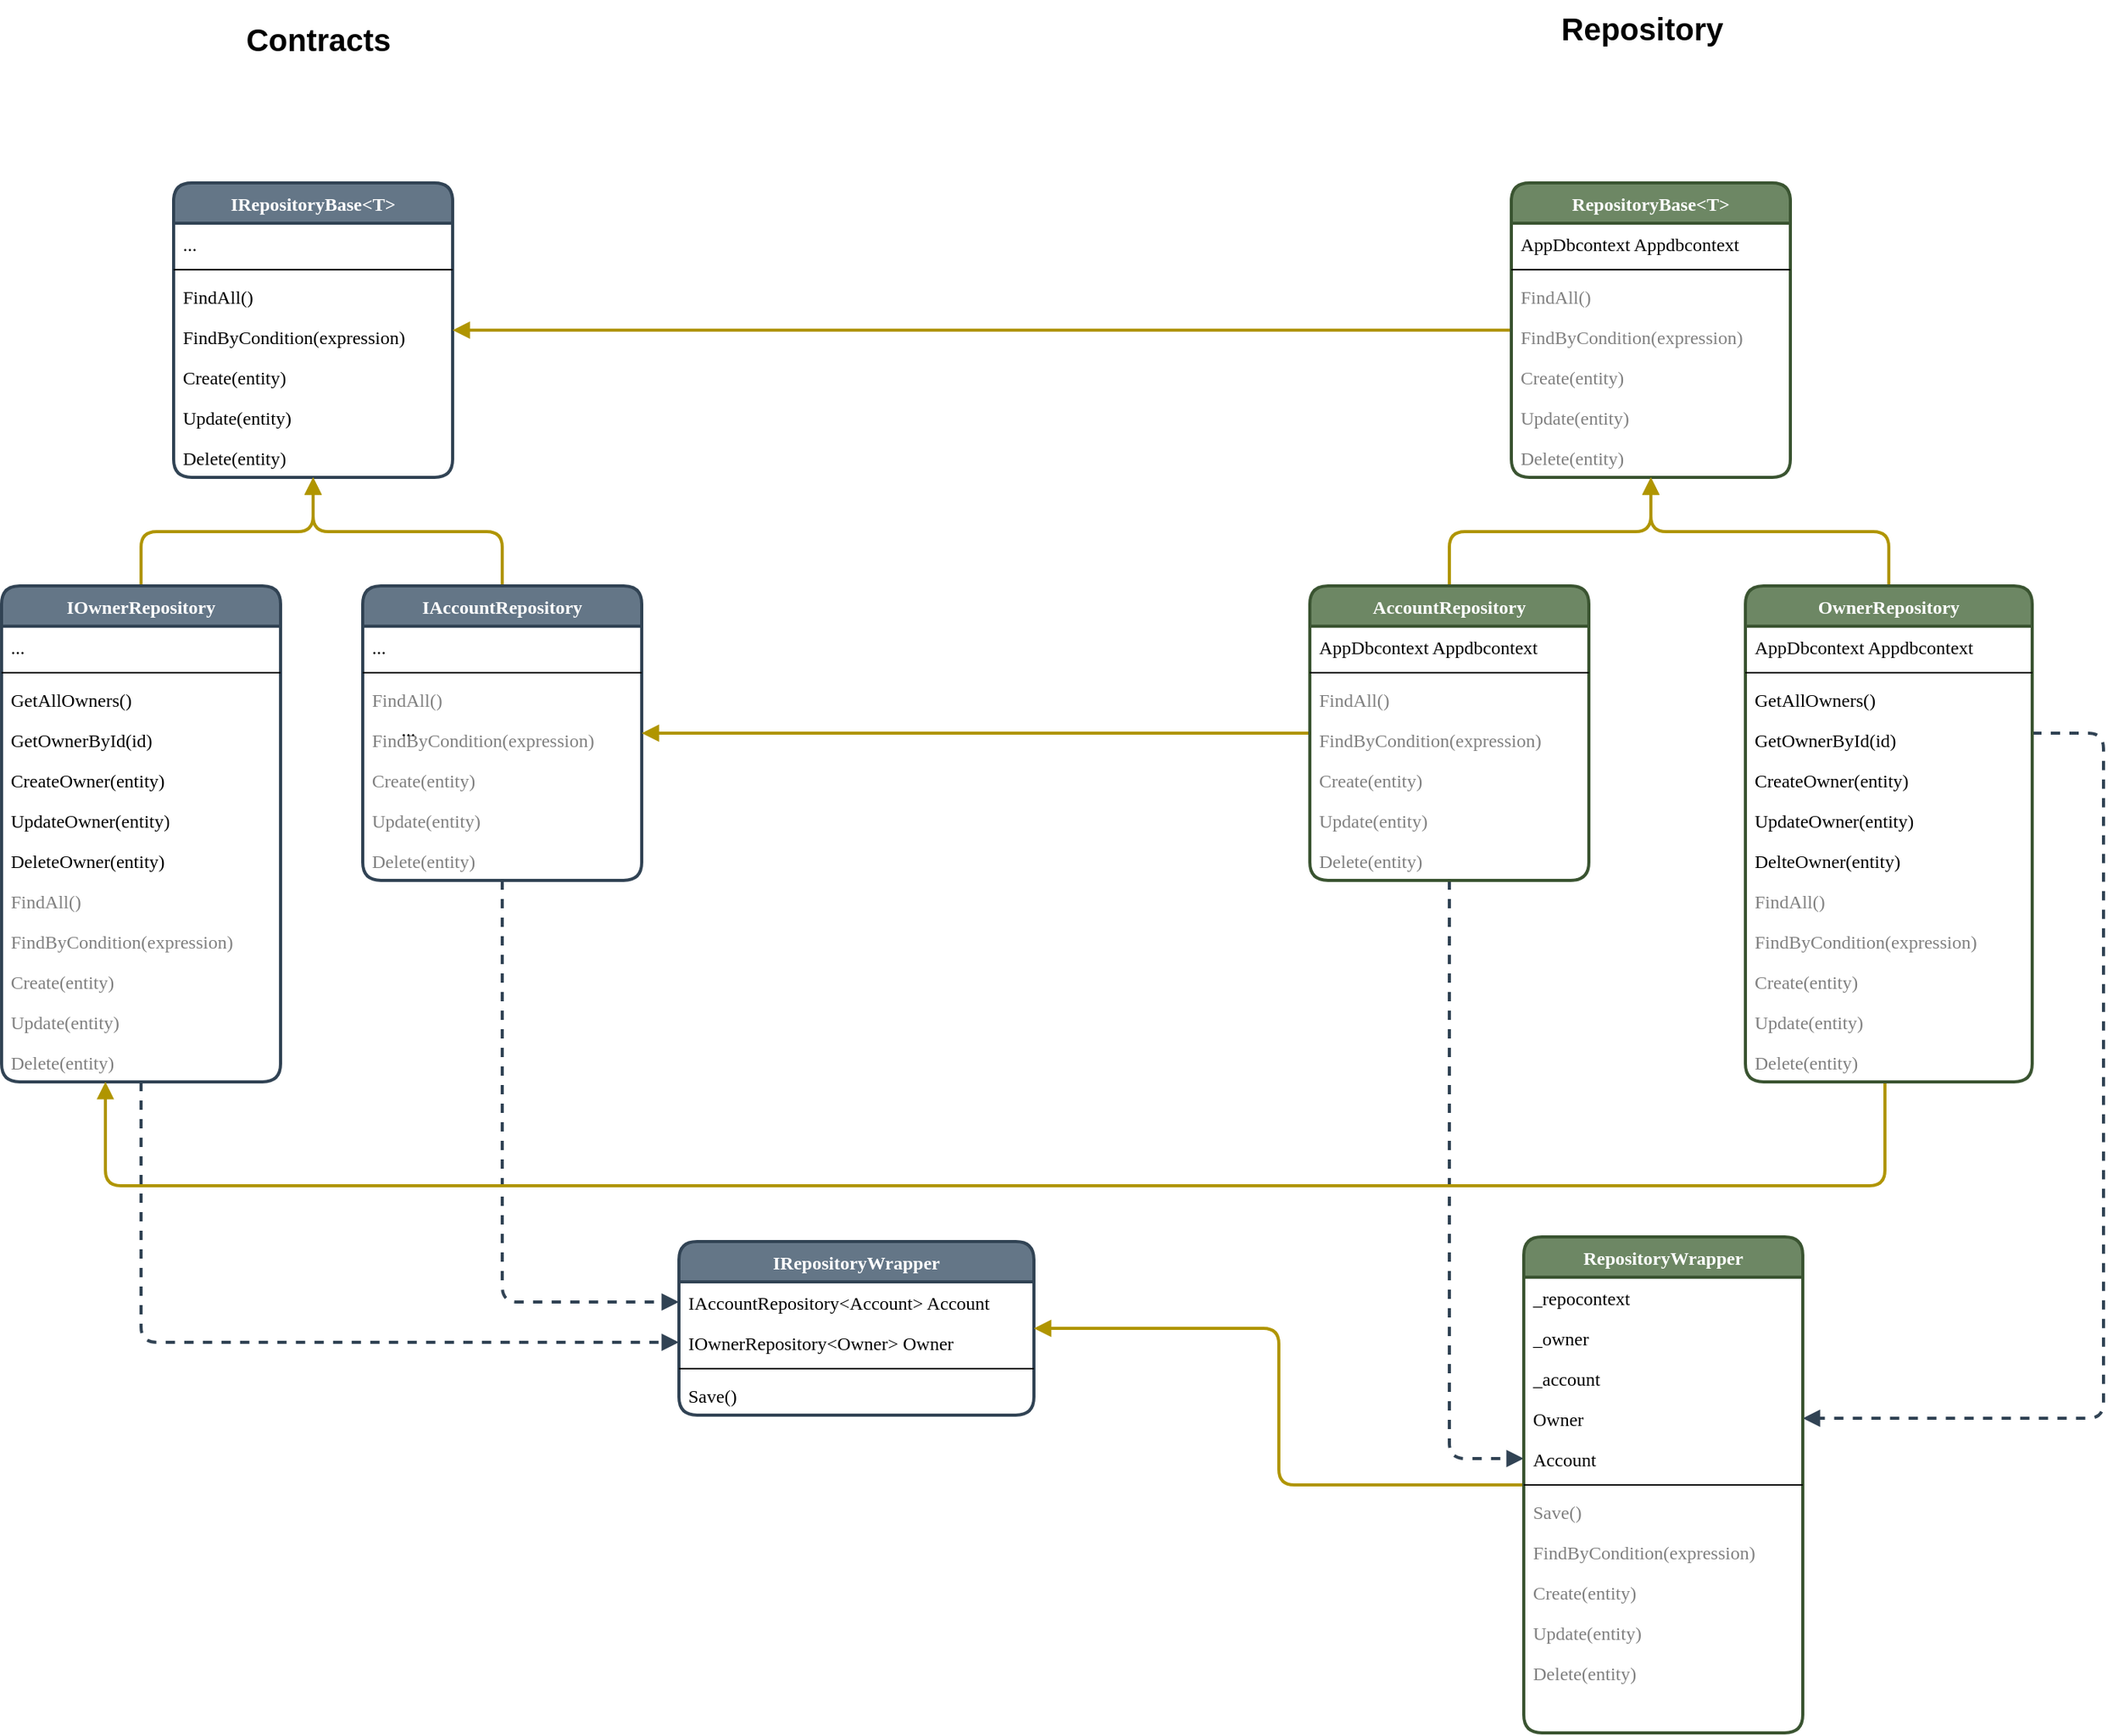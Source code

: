 <mxfile version="23.0.2" type="device">
  <diagram id="C5RBs43oDa-KdzZeNtuy" name="Page-1">
    <mxGraphModel dx="1668" dy="974" grid="0" gridSize="10" guides="1" tooltips="1" connect="1" arrows="1" fold="1" page="1" pageScale="1" pageWidth="827" pageHeight="1169" math="0" shadow="0">
      <root>
        <mxCell id="WIyWlLk6GJQsqaUBKTNV-0" />
        <mxCell id="WIyWlLk6GJQsqaUBKTNV-1" parent="WIyWlLk6GJQsqaUBKTNV-0" />
        <mxCell id="zkfFHV4jXpPFQw0GAbJ--0" value="IRepositoryBase&lt;T&gt;" style="swimlane;fontStyle=1;align=center;verticalAlign=middle;childLayout=stackLayout;horizontal=1;startSize=26;horizontalStack=0;resizeParent=1;resizeLast=0;collapsible=1;marginBottom=0;rounded=1;shadow=0;strokeWidth=2;fillColor=#647687;fontColor=#ffffff;strokeColor=#314354;labelBackgroundColor=none;fontFamily=Tahoma;" parent="WIyWlLk6GJQsqaUBKTNV-1" vertex="1">
          <mxGeometry x="145" y="196" width="180" height="190" as="geometry">
            <mxRectangle x="230" y="140" width="160" height="26" as="alternateBounds" />
          </mxGeometry>
        </mxCell>
        <mxCell id="zkfFHV4jXpPFQw0GAbJ--3" value="..." style="text;align=left;verticalAlign=top;spacingLeft=4;spacingRight=4;overflow=hidden;rotatable=0;points=[[0,0.5],[1,0.5]];portConstraint=eastwest;rounded=0;shadow=0;html=0;fontFamily=Tahoma;fontStyle=0;fontSize=12;" parent="zkfFHV4jXpPFQw0GAbJ--0" vertex="1">
          <mxGeometry y="26" width="180" height="26" as="geometry" />
        </mxCell>
        <mxCell id="zkfFHV4jXpPFQw0GAbJ--4" value="" style="line;html=1;strokeWidth=1;align=left;verticalAlign=middle;spacingTop=-1;spacingLeft=3;spacingRight=3;rotatable=0;labelPosition=right;points=[];portConstraint=eastwest;" parent="zkfFHV4jXpPFQw0GAbJ--0" vertex="1">
          <mxGeometry y="52" width="180" height="8" as="geometry" />
        </mxCell>
        <mxCell id="zkfFHV4jXpPFQw0GAbJ--5" value="FindAll()" style="text;align=left;verticalAlign=top;spacingLeft=4;spacingRight=4;overflow=hidden;rotatable=0;points=[[0,0.5],[1,0.5]];portConstraint=eastwest;fontFamily=Tahoma;fontStyle=0;fontSize=12;" parent="zkfFHV4jXpPFQw0GAbJ--0" vertex="1">
          <mxGeometry y="60" width="180" height="26" as="geometry" />
        </mxCell>
        <mxCell id="LFAoKAUHjmjUwDGcvP34-8" value="FindByCondition(expression)" style="text;align=left;verticalAlign=top;spacingLeft=4;spacingRight=4;overflow=hidden;rotatable=0;points=[[0,0.5],[1,0.5]];portConstraint=eastwest;fontFamily=Tahoma;fontStyle=0;fontSize=12;" parent="zkfFHV4jXpPFQw0GAbJ--0" vertex="1">
          <mxGeometry y="86" width="180" height="26" as="geometry" />
        </mxCell>
        <mxCell id="LFAoKAUHjmjUwDGcvP34-9" value="Create(entity)" style="text;align=left;verticalAlign=top;spacingLeft=4;spacingRight=4;overflow=hidden;rotatable=0;points=[[0,0.5],[1,0.5]];portConstraint=eastwest;fontFamily=Tahoma;fontStyle=0;fontSize=12;" parent="zkfFHV4jXpPFQw0GAbJ--0" vertex="1">
          <mxGeometry y="112" width="180" height="26" as="geometry" />
        </mxCell>
        <mxCell id="LFAoKAUHjmjUwDGcvP34-11" value="Update(entity)" style="text;align=left;verticalAlign=top;spacingLeft=4;spacingRight=4;overflow=hidden;rotatable=0;points=[[0,0.5],[1,0.5]];portConstraint=eastwest;fontFamily=Tahoma;fontStyle=0;fontSize=12;" parent="zkfFHV4jXpPFQw0GAbJ--0" vertex="1">
          <mxGeometry y="138" width="180" height="26" as="geometry" />
        </mxCell>
        <mxCell id="LFAoKAUHjmjUwDGcvP34-10" value="Delete(entity)" style="text;align=left;verticalAlign=top;spacingLeft=4;spacingRight=4;overflow=hidden;rotatable=0;points=[[0,0.5],[1,0.5]];portConstraint=eastwest;fontFamily=Tahoma;fontStyle=0;fontSize=12;" parent="zkfFHV4jXpPFQw0GAbJ--0" vertex="1">
          <mxGeometry y="164" width="180" height="26" as="geometry" />
        </mxCell>
        <mxCell id="LFAoKAUHjmjUwDGcvP34-7" value="Contracts" style="text;html=1;align=center;verticalAlign=middle;resizable=0;points=[];autosize=1;strokeColor=none;fillColor=none;fontSize=20;fontStyle=1" parent="WIyWlLk6GJQsqaUBKTNV-1" vertex="1">
          <mxGeometry x="182" y="85" width="111" height="36" as="geometry" />
        </mxCell>
        <mxCell id="LFAoKAUHjmjUwDGcvP34-30" style="edgeStyle=orthogonalEdgeStyle;shape=connector;curved=0;rounded=1;orthogonalLoop=1;jettySize=auto;html=1;labelBackgroundColor=default;strokeColor=#B09500;strokeWidth=2;align=center;verticalAlign=middle;fontFamily=Helvetica;fontSize=11;fontColor=default;endArrow=block;endFill=1;fillColor=#e3c800;" parent="WIyWlLk6GJQsqaUBKTNV-1" source="LFAoKAUHjmjUwDGcvP34-12" target="zkfFHV4jXpPFQw0GAbJ--0" edge="1">
          <mxGeometry relative="1" as="geometry" />
        </mxCell>
        <mxCell id="LFAoKAUHjmjUwDGcvP34-49" style="edgeStyle=orthogonalEdgeStyle;shape=connector;curved=0;rounded=1;orthogonalLoop=1;jettySize=auto;html=1;labelBackgroundColor=default;strokeColor=#314354;strokeWidth=2;align=center;verticalAlign=middle;fontFamily=Helvetica;fontSize=11;fontColor=default;endArrow=block;endFill=1;fillColor=#647687;dashed=1;" parent="WIyWlLk6GJQsqaUBKTNV-1" source="LFAoKAUHjmjUwDGcvP34-12" target="LFAoKAUHjmjUwDGcvP34-40" edge="1">
          <mxGeometry relative="1" as="geometry" />
        </mxCell>
        <mxCell id="LFAoKAUHjmjUwDGcvP34-12" value="IOwnerRepository" style="swimlane;fontStyle=1;align=center;verticalAlign=middle;childLayout=stackLayout;horizontal=1;startSize=26;horizontalStack=0;resizeParent=1;resizeLast=0;collapsible=1;marginBottom=0;rounded=1;shadow=0;strokeWidth=2;fillColor=#647687;fontColor=#ffffff;strokeColor=#314354;labelBackgroundColor=none;fontFamily=Tahoma;" parent="WIyWlLk6GJQsqaUBKTNV-1" vertex="1">
          <mxGeometry x="34" y="456" width="180" height="320" as="geometry">
            <mxRectangle x="230" y="140" width="160" height="26" as="alternateBounds" />
          </mxGeometry>
        </mxCell>
        <mxCell id="RQTG1CYSw9vzoIaFKCzb-1" value="..." style="text;align=left;verticalAlign=top;spacingLeft=4;spacingRight=4;overflow=hidden;rotatable=0;points=[[0,0.5],[1,0.5]];portConstraint=eastwest;rounded=0;shadow=0;html=0;fontFamily=Tahoma;fontStyle=0;fontSize=12;" vertex="1" parent="LFAoKAUHjmjUwDGcvP34-12">
          <mxGeometry y="26" width="180" height="26" as="geometry" />
        </mxCell>
        <mxCell id="LFAoKAUHjmjUwDGcvP34-14" value="" style="line;html=1;strokeWidth=1;align=left;verticalAlign=middle;spacingTop=-1;spacingLeft=3;spacingRight=3;rotatable=0;labelPosition=right;points=[];portConstraint=eastwest;" parent="LFAoKAUHjmjUwDGcvP34-12" vertex="1">
          <mxGeometry y="52" width="180" height="8" as="geometry" />
        </mxCell>
        <mxCell id="LFAoKAUHjmjUwDGcvP34-13" value="GetAllOwners()" style="text;align=left;verticalAlign=top;spacingLeft=4;spacingRight=4;overflow=hidden;rotatable=0;points=[[0,0.5],[1,0.5]];portConstraint=eastwest;rounded=0;shadow=0;html=0;fontFamily=Tahoma;fontStyle=0;fontSize=12;" parent="LFAoKAUHjmjUwDGcvP34-12" vertex="1">
          <mxGeometry y="60" width="180" height="26" as="geometry" />
        </mxCell>
        <mxCell id="RQTG1CYSw9vzoIaFKCzb-3" value="GetOwnerById(id)" style="text;align=left;verticalAlign=top;spacingLeft=4;spacingRight=4;overflow=hidden;rotatable=0;points=[[0,0.5],[1,0.5]];portConstraint=eastwest;rounded=0;shadow=0;html=0;fontFamily=Tahoma;fontStyle=0;fontSize=12;" vertex="1" parent="LFAoKAUHjmjUwDGcvP34-12">
          <mxGeometry y="86" width="180" height="26" as="geometry" />
        </mxCell>
        <mxCell id="RQTG1CYSw9vzoIaFKCzb-4" value="CreateOwner(entity)" style="text;align=left;verticalAlign=top;spacingLeft=4;spacingRight=4;overflow=hidden;rotatable=0;points=[[0,0.5],[1,0.5]];portConstraint=eastwest;rounded=0;shadow=0;html=0;fontFamily=Tahoma;fontStyle=0;fontSize=12;" vertex="1" parent="LFAoKAUHjmjUwDGcvP34-12">
          <mxGeometry y="112" width="180" height="26" as="geometry" />
        </mxCell>
        <mxCell id="RQTG1CYSw9vzoIaFKCzb-5" value="UpdateOwner(entity)" style="text;align=left;verticalAlign=top;spacingLeft=4;spacingRight=4;overflow=hidden;rotatable=0;points=[[0,0.5],[1,0.5]];portConstraint=eastwest;rounded=0;shadow=0;html=0;fontFamily=Tahoma;fontStyle=0;fontSize=12;" vertex="1" parent="LFAoKAUHjmjUwDGcvP34-12">
          <mxGeometry y="138" width="180" height="26" as="geometry" />
        </mxCell>
        <mxCell id="RQTG1CYSw9vzoIaFKCzb-6" value="DeleteOwner(entity)" style="text;align=left;verticalAlign=top;spacingLeft=4;spacingRight=4;overflow=hidden;rotatable=0;points=[[0,0.5],[1,0.5]];portConstraint=eastwest;rounded=0;shadow=0;html=0;fontFamily=Tahoma;fontStyle=0;fontSize=12;" vertex="1" parent="LFAoKAUHjmjUwDGcvP34-12">
          <mxGeometry y="164" width="180" height="26" as="geometry" />
        </mxCell>
        <mxCell id="LFAoKAUHjmjUwDGcvP34-15" value="FindAll()" style="text;align=left;verticalAlign=top;spacingLeft=4;spacingRight=4;overflow=hidden;rotatable=0;points=[[0,0.5],[1,0.5]];portConstraint=eastwest;fontFamily=Tahoma;fontStyle=0;fontSize=12;fontColor=#808080;" parent="LFAoKAUHjmjUwDGcvP34-12" vertex="1">
          <mxGeometry y="190" width="180" height="26" as="geometry" />
        </mxCell>
        <mxCell id="LFAoKAUHjmjUwDGcvP34-16" value="FindByCondition(expression)" style="text;align=left;verticalAlign=top;spacingLeft=4;spacingRight=4;overflow=hidden;rotatable=0;points=[[0,0.5],[1,0.5]];portConstraint=eastwest;fontFamily=Tahoma;fontStyle=0;fontSize=12;fontColor=#808080;" parent="LFAoKAUHjmjUwDGcvP34-12" vertex="1">
          <mxGeometry y="216" width="180" height="26" as="geometry" />
        </mxCell>
        <mxCell id="LFAoKAUHjmjUwDGcvP34-17" value="Create(entity)" style="text;align=left;verticalAlign=top;spacingLeft=4;spacingRight=4;overflow=hidden;rotatable=0;points=[[0,0.5],[1,0.5]];portConstraint=eastwest;fontFamily=Tahoma;fontStyle=0;fontSize=12;fontColor=#808080;" parent="LFAoKAUHjmjUwDGcvP34-12" vertex="1">
          <mxGeometry y="242" width="180" height="26" as="geometry" />
        </mxCell>
        <mxCell id="LFAoKAUHjmjUwDGcvP34-18" value="Update(entity)" style="text;align=left;verticalAlign=top;spacingLeft=4;spacingRight=4;overflow=hidden;rotatable=0;points=[[0,0.5],[1,0.5]];portConstraint=eastwest;fontFamily=Tahoma;fontStyle=0;fontSize=12;fontColor=#808080;" parent="LFAoKAUHjmjUwDGcvP34-12" vertex="1">
          <mxGeometry y="268" width="180" height="26" as="geometry" />
        </mxCell>
        <mxCell id="LFAoKAUHjmjUwDGcvP34-19" value="Delete(entity)" style="text;align=left;verticalAlign=top;spacingLeft=4;spacingRight=4;overflow=hidden;rotatable=0;points=[[0,0.5],[1,0.5]];portConstraint=eastwest;fontFamily=Tahoma;fontStyle=0;fontSize=12;fontColor=#808080;" parent="LFAoKAUHjmjUwDGcvP34-12" vertex="1">
          <mxGeometry y="294" width="180" height="26" as="geometry" />
        </mxCell>
        <mxCell id="LFAoKAUHjmjUwDGcvP34-29" style="edgeStyle=orthogonalEdgeStyle;rounded=1;orthogonalLoop=1;jettySize=auto;html=1;entryX=0.5;entryY=1;entryDx=0;entryDy=0;fillColor=#e3c800;strokeColor=#B09500;curved=0;strokeWidth=2;endArrow=block;endFill=1;" parent="WIyWlLk6GJQsqaUBKTNV-1" source="LFAoKAUHjmjUwDGcvP34-20" target="zkfFHV4jXpPFQw0GAbJ--0" edge="1">
          <mxGeometry relative="1" as="geometry" />
        </mxCell>
        <mxCell id="LFAoKAUHjmjUwDGcvP34-48" style="edgeStyle=orthogonalEdgeStyle;shape=connector;curved=0;rounded=1;orthogonalLoop=1;jettySize=auto;html=1;labelBackgroundColor=default;strokeColor=#314354;strokeWidth=2;align=center;verticalAlign=middle;fontFamily=Helvetica;fontSize=11;fontColor=default;endArrow=block;endFill=1;fillColor=#647687;dashed=1;" parent="WIyWlLk6GJQsqaUBKTNV-1" source="LFAoKAUHjmjUwDGcvP34-20" target="LFAoKAUHjmjUwDGcvP34-47" edge="1">
          <mxGeometry relative="1" as="geometry" />
        </mxCell>
        <mxCell id="LFAoKAUHjmjUwDGcvP34-20" value="IAccountRepository" style="swimlane;fontStyle=1;align=center;verticalAlign=middle;childLayout=stackLayout;horizontal=1;startSize=26;horizontalStack=0;resizeParent=1;resizeLast=0;collapsible=1;marginBottom=0;rounded=1;shadow=0;strokeWidth=2;fillColor=#647687;fontColor=#ffffff;strokeColor=#314354;labelBackgroundColor=none;fontFamily=Tahoma;" parent="WIyWlLk6GJQsqaUBKTNV-1" vertex="1">
          <mxGeometry x="267" y="456" width="180" height="190" as="geometry">
            <mxRectangle x="230" y="140" width="160" height="26" as="alternateBounds" />
          </mxGeometry>
        </mxCell>
        <mxCell id="LFAoKAUHjmjUwDGcvP34-21" value="..." style="text;align=left;verticalAlign=top;spacingLeft=4;spacingRight=4;overflow=hidden;rotatable=0;points=[[0,0.5],[1,0.5]];portConstraint=eastwest;rounded=0;shadow=0;html=0;fontFamily=Tahoma;fontStyle=0;fontSize=12;" parent="LFAoKAUHjmjUwDGcvP34-20" vertex="1">
          <mxGeometry y="26" width="180" height="26" as="geometry" />
        </mxCell>
        <mxCell id="LFAoKAUHjmjUwDGcvP34-22" value="" style="line;html=1;strokeWidth=1;align=left;verticalAlign=middle;spacingTop=-1;spacingLeft=3;spacingRight=3;rotatable=0;labelPosition=right;points=[];portConstraint=eastwest;" parent="LFAoKAUHjmjUwDGcvP34-20" vertex="1">
          <mxGeometry y="52" width="180" height="8" as="geometry" />
        </mxCell>
        <mxCell id="LFAoKAUHjmjUwDGcvP34-23" value="FindAll()" style="text;align=left;verticalAlign=top;spacingLeft=4;spacingRight=4;overflow=hidden;rotatable=0;points=[[0,0.5],[1,0.5]];portConstraint=eastwest;fontFamily=Tahoma;fontStyle=0;fontSize=12;fontColor=#808080;" parent="LFAoKAUHjmjUwDGcvP34-20" vertex="1">
          <mxGeometry y="60" width="180" height="26" as="geometry" />
        </mxCell>
        <mxCell id="LFAoKAUHjmjUwDGcvP34-24" value="FindByCondition(expression)" style="text;align=left;verticalAlign=top;spacingLeft=4;spacingRight=4;overflow=hidden;rotatable=0;points=[[0,0.5],[1,0.5]];portConstraint=eastwest;fontFamily=Tahoma;fontStyle=0;fontSize=12;fontColor=#808080;" parent="LFAoKAUHjmjUwDGcvP34-20" vertex="1">
          <mxGeometry y="86" width="180" height="26" as="geometry" />
        </mxCell>
        <mxCell id="LFAoKAUHjmjUwDGcvP34-25" value="Create(entity)" style="text;align=left;verticalAlign=top;spacingLeft=4;spacingRight=4;overflow=hidden;rotatable=0;points=[[0,0.5],[1,0.5]];portConstraint=eastwest;fontFamily=Tahoma;fontStyle=0;fontSize=12;fontColor=#808080;" parent="LFAoKAUHjmjUwDGcvP34-20" vertex="1">
          <mxGeometry y="112" width="180" height="26" as="geometry" />
        </mxCell>
        <mxCell id="LFAoKAUHjmjUwDGcvP34-26" value="Update(entity)" style="text;align=left;verticalAlign=top;spacingLeft=4;spacingRight=4;overflow=hidden;rotatable=0;points=[[0,0.5],[1,0.5]];portConstraint=eastwest;fontFamily=Tahoma;fontStyle=0;fontSize=12;fontColor=#808080;" parent="LFAoKAUHjmjUwDGcvP34-20" vertex="1">
          <mxGeometry y="138" width="180" height="26" as="geometry" />
        </mxCell>
        <mxCell id="LFAoKAUHjmjUwDGcvP34-27" value="Delete(entity)" style="text;align=left;verticalAlign=top;spacingLeft=4;spacingRight=4;overflow=hidden;rotatable=0;points=[[0,0.5],[1,0.5]];portConstraint=eastwest;fontFamily=Tahoma;fontStyle=0;fontSize=12;fontColor=#808080;" parent="LFAoKAUHjmjUwDGcvP34-20" vertex="1">
          <mxGeometry y="164" width="180" height="26" as="geometry" />
        </mxCell>
        <mxCell id="LFAoKAUHjmjUwDGcvP34-39" value="IRepositoryWrapper" style="swimlane;fontStyle=1;align=center;verticalAlign=middle;childLayout=stackLayout;horizontal=1;startSize=26;horizontalStack=0;resizeParent=1;resizeLast=0;collapsible=1;marginBottom=0;rounded=1;shadow=0;strokeWidth=2;fillColor=#647687;fontColor=#ffffff;strokeColor=#314354;labelBackgroundColor=none;fontFamily=Tahoma;" parent="WIyWlLk6GJQsqaUBKTNV-1" vertex="1">
          <mxGeometry x="471" y="879" width="229" height="112" as="geometry">
            <mxRectangle x="230" y="140" width="160" height="26" as="alternateBounds" />
          </mxGeometry>
        </mxCell>
        <mxCell id="LFAoKAUHjmjUwDGcvP34-47" value="IAccountRepository&lt;Account&gt; Account" style="text;align=left;verticalAlign=top;spacingLeft=4;spacingRight=4;overflow=hidden;rotatable=0;points=[[0,0.5],[1,0.5]];portConstraint=eastwest;rounded=0;shadow=0;html=0;fontFamily=Tahoma;fontStyle=0;fontSize=12;" parent="LFAoKAUHjmjUwDGcvP34-39" vertex="1">
          <mxGeometry y="26" width="229" height="26" as="geometry" />
        </mxCell>
        <mxCell id="LFAoKAUHjmjUwDGcvP34-40" value="IOwnerRepository&lt;Owner&gt; Owner" style="text;align=left;verticalAlign=top;spacingLeft=4;spacingRight=4;overflow=hidden;rotatable=0;points=[[0,0.5],[1,0.5]];portConstraint=eastwest;rounded=0;shadow=0;html=0;fontFamily=Tahoma;fontStyle=0;fontSize=12;" parent="LFAoKAUHjmjUwDGcvP34-39" vertex="1">
          <mxGeometry y="52" width="229" height="26" as="geometry" />
        </mxCell>
        <mxCell id="LFAoKAUHjmjUwDGcvP34-41" value="" style="line;html=1;strokeWidth=1;align=left;verticalAlign=middle;spacingTop=-1;spacingLeft=3;spacingRight=3;rotatable=0;labelPosition=right;points=[];portConstraint=eastwest;" parent="LFAoKAUHjmjUwDGcvP34-39" vertex="1">
          <mxGeometry y="78" width="229" height="8" as="geometry" />
        </mxCell>
        <mxCell id="LFAoKAUHjmjUwDGcvP34-43" value="Save()" style="text;align=left;verticalAlign=top;spacingLeft=4;spacingRight=4;overflow=hidden;rotatable=0;points=[[0,0.5],[1,0.5]];portConstraint=eastwest;fontFamily=Tahoma;fontStyle=0;fontSize=12;" parent="LFAoKAUHjmjUwDGcvP34-39" vertex="1">
          <mxGeometry y="86" width="229" height="26" as="geometry" />
        </mxCell>
        <mxCell id="LFAoKAUHjmjUwDGcvP34-50" value="Repository" style="text;html=1;align=center;verticalAlign=middle;resizable=0;points=[];autosize=1;strokeColor=none;fillColor=none;fontSize=20;fontStyle=1" parent="WIyWlLk6GJQsqaUBKTNV-1" vertex="1">
          <mxGeometry x="1031" y="78" width="122" height="36" as="geometry" />
        </mxCell>
        <mxCell id="LFAoKAUHjmjUwDGcvP34-59" style="edgeStyle=orthogonalEdgeStyle;shape=connector;curved=0;rounded=1;orthogonalLoop=1;jettySize=auto;html=1;labelBackgroundColor=default;strokeColor=#B09500;strokeWidth=2;align=center;verticalAlign=middle;fontFamily=Helvetica;fontSize=11;fontColor=default;endArrow=block;endFill=1;fillColor=#e3c800;" parent="WIyWlLk6GJQsqaUBKTNV-1" source="LFAoKAUHjmjUwDGcvP34-51" target="zkfFHV4jXpPFQw0GAbJ--0" edge="1">
          <mxGeometry relative="1" as="geometry" />
        </mxCell>
        <mxCell id="LFAoKAUHjmjUwDGcvP34-51" value="RepositoryBase&lt;T&gt;" style="swimlane;fontStyle=1;align=center;verticalAlign=middle;childLayout=stackLayout;horizontal=1;startSize=26;horizontalStack=0;resizeParent=1;resizeLast=0;collapsible=1;marginBottom=0;rounded=1;shadow=0;strokeWidth=2;fillColor=#6d8764;fontColor=#ffffff;strokeColor=#3A5431;labelBackgroundColor=none;fontFamily=Tahoma;" parent="WIyWlLk6GJQsqaUBKTNV-1" vertex="1">
          <mxGeometry x="1008" y="196" width="180" height="190" as="geometry">
            <mxRectangle x="230" y="140" width="160" height="26" as="alternateBounds" />
          </mxGeometry>
        </mxCell>
        <mxCell id="LFAoKAUHjmjUwDGcvP34-52" value="AppDbcontext Appdbcontext" style="text;align=left;verticalAlign=top;spacingLeft=4;spacingRight=4;overflow=hidden;rotatable=0;points=[[0,0.5],[1,0.5]];portConstraint=eastwest;rounded=0;shadow=0;html=0;fontFamily=Tahoma;fontStyle=0;fontSize=12;" parent="LFAoKAUHjmjUwDGcvP34-51" vertex="1">
          <mxGeometry y="26" width="180" height="26" as="geometry" />
        </mxCell>
        <mxCell id="LFAoKAUHjmjUwDGcvP34-53" value="" style="line;html=1;strokeWidth=1;align=left;verticalAlign=middle;spacingTop=-1;spacingLeft=3;spacingRight=3;rotatable=0;labelPosition=right;points=[];portConstraint=eastwest;" parent="LFAoKAUHjmjUwDGcvP34-51" vertex="1">
          <mxGeometry y="52" width="180" height="8" as="geometry" />
        </mxCell>
        <mxCell id="LFAoKAUHjmjUwDGcvP34-54" value="FindAll()" style="text;align=left;verticalAlign=top;spacingLeft=4;spacingRight=4;overflow=hidden;rotatable=0;points=[[0,0.5],[1,0.5]];portConstraint=eastwest;fontFamily=Tahoma;fontStyle=0;fontSize=12;fontColor=#808080;" parent="LFAoKAUHjmjUwDGcvP34-51" vertex="1">
          <mxGeometry y="60" width="180" height="26" as="geometry" />
        </mxCell>
        <mxCell id="LFAoKAUHjmjUwDGcvP34-55" value="FindByCondition(expression)" style="text;align=left;verticalAlign=top;spacingLeft=4;spacingRight=4;overflow=hidden;rotatable=0;points=[[0,0.5],[1,0.5]];portConstraint=eastwest;fontFamily=Tahoma;fontStyle=0;fontSize=12;fontColor=#808080;" parent="LFAoKAUHjmjUwDGcvP34-51" vertex="1">
          <mxGeometry y="86" width="180" height="26" as="geometry" />
        </mxCell>
        <mxCell id="LFAoKAUHjmjUwDGcvP34-56" value="Create(entity)" style="text;align=left;verticalAlign=top;spacingLeft=4;spacingRight=4;overflow=hidden;rotatable=0;points=[[0,0.5],[1,0.5]];portConstraint=eastwest;fontFamily=Tahoma;fontStyle=0;fontSize=12;fontColor=#808080;" parent="LFAoKAUHjmjUwDGcvP34-51" vertex="1">
          <mxGeometry y="112" width="180" height="26" as="geometry" />
        </mxCell>
        <mxCell id="LFAoKAUHjmjUwDGcvP34-57" value="Update(entity)" style="text;align=left;verticalAlign=top;spacingLeft=4;spacingRight=4;overflow=hidden;rotatable=0;points=[[0,0.5],[1,0.5]];portConstraint=eastwest;fontFamily=Tahoma;fontStyle=0;fontSize=12;fontColor=#808080;" parent="LFAoKAUHjmjUwDGcvP34-51" vertex="1">
          <mxGeometry y="138" width="180" height="26" as="geometry" />
        </mxCell>
        <mxCell id="LFAoKAUHjmjUwDGcvP34-58" value="Delete(entity)" style="text;align=left;verticalAlign=top;spacingLeft=4;spacingRight=4;overflow=hidden;rotatable=0;points=[[0,0.5],[1,0.5]];portConstraint=eastwest;fontFamily=Tahoma;fontStyle=0;fontSize=12;fontColor=#808080;" parent="LFAoKAUHjmjUwDGcvP34-51" vertex="1">
          <mxGeometry y="164" width="180" height="26" as="geometry" />
        </mxCell>
        <mxCell id="LFAoKAUHjmjUwDGcvP34-71" style="edgeStyle=orthogonalEdgeStyle;shape=connector;curved=0;rounded=1;orthogonalLoop=1;jettySize=auto;html=1;labelBackgroundColor=default;strokeColor=#B09500;strokeWidth=2;align=center;verticalAlign=middle;fontFamily=Helvetica;fontSize=11;fontColor=default;endArrow=block;endFill=1;fillColor=#e3c800;" parent="WIyWlLk6GJQsqaUBKTNV-1" source="LFAoKAUHjmjUwDGcvP34-63" target="LFAoKAUHjmjUwDGcvP34-51" edge="1">
          <mxGeometry relative="1" as="geometry" />
        </mxCell>
        <mxCell id="LFAoKAUHjmjUwDGcvP34-72" style="edgeStyle=orthogonalEdgeStyle;shape=connector;curved=0;rounded=1;orthogonalLoop=1;jettySize=auto;html=1;labelBackgroundColor=default;strokeColor=#B09500;strokeWidth=2;align=center;verticalAlign=middle;fontFamily=Helvetica;fontSize=11;fontColor=default;endArrow=block;endFill=1;fillColor=#e3c800;" parent="WIyWlLk6GJQsqaUBKTNV-1" source="LFAoKAUHjmjUwDGcvP34-63" target="LFAoKAUHjmjUwDGcvP34-20" edge="1">
          <mxGeometry relative="1" as="geometry" />
        </mxCell>
        <mxCell id="LFAoKAUHjmjUwDGcvP34-100" style="edgeStyle=orthogonalEdgeStyle;shape=connector;curved=0;rounded=1;orthogonalLoop=1;jettySize=auto;html=1;dashed=1;labelBackgroundColor=default;strokeColor=#314354;strokeWidth=2;align=center;verticalAlign=middle;fontFamily=Helvetica;fontSize=11;fontColor=default;endArrow=block;endFill=1;fillColor=#647687;" parent="WIyWlLk6GJQsqaUBKTNV-1" source="LFAoKAUHjmjUwDGcvP34-63" target="LFAoKAUHjmjUwDGcvP34-96" edge="1">
          <mxGeometry relative="1" as="geometry" />
        </mxCell>
        <mxCell id="LFAoKAUHjmjUwDGcvP34-63" value="AccountRepository" style="swimlane;fontStyle=1;align=center;verticalAlign=middle;childLayout=stackLayout;horizontal=1;startSize=26;horizontalStack=0;resizeParent=1;resizeLast=0;collapsible=1;marginBottom=0;rounded=1;shadow=0;strokeWidth=2;fillColor=#6d8764;fontColor=#ffffff;strokeColor=#3A5431;labelBackgroundColor=none;fontFamily=Tahoma;" parent="WIyWlLk6GJQsqaUBKTNV-1" vertex="1">
          <mxGeometry x="878" y="456" width="180" height="190" as="geometry">
            <mxRectangle x="230" y="140" width="160" height="26" as="alternateBounds" />
          </mxGeometry>
        </mxCell>
        <mxCell id="LFAoKAUHjmjUwDGcvP34-64" value="AppDbcontext Appdbcontext" style="text;align=left;verticalAlign=top;spacingLeft=4;spacingRight=4;overflow=hidden;rotatable=0;points=[[0,0.5],[1,0.5]];portConstraint=eastwest;rounded=0;shadow=0;html=0;fontFamily=Tahoma;fontStyle=0;fontSize=12;" parent="LFAoKAUHjmjUwDGcvP34-63" vertex="1">
          <mxGeometry y="26" width="180" height="26" as="geometry" />
        </mxCell>
        <mxCell id="LFAoKAUHjmjUwDGcvP34-65" value="" style="line;html=1;strokeWidth=1;align=left;verticalAlign=middle;spacingTop=-1;spacingLeft=3;spacingRight=3;rotatable=0;labelPosition=right;points=[];portConstraint=eastwest;" parent="LFAoKAUHjmjUwDGcvP34-63" vertex="1">
          <mxGeometry y="52" width="180" height="8" as="geometry" />
        </mxCell>
        <mxCell id="LFAoKAUHjmjUwDGcvP34-66" value="FindAll()" style="text;align=left;verticalAlign=top;spacingLeft=4;spacingRight=4;overflow=hidden;rotatable=0;points=[[0,0.5],[1,0.5]];portConstraint=eastwest;fontFamily=Tahoma;fontStyle=0;fontSize=12;fontColor=#808080;" parent="LFAoKAUHjmjUwDGcvP34-63" vertex="1">
          <mxGeometry y="60" width="180" height="26" as="geometry" />
        </mxCell>
        <mxCell id="LFAoKAUHjmjUwDGcvP34-67" value="FindByCondition(expression)" style="text;align=left;verticalAlign=top;spacingLeft=4;spacingRight=4;overflow=hidden;rotatable=0;points=[[0,0.5],[1,0.5]];portConstraint=eastwest;fontFamily=Tahoma;fontStyle=0;fontSize=12;fontColor=#808080;" parent="LFAoKAUHjmjUwDGcvP34-63" vertex="1">
          <mxGeometry y="86" width="180" height="26" as="geometry" />
        </mxCell>
        <mxCell id="LFAoKAUHjmjUwDGcvP34-68" value="Create(entity)" style="text;align=left;verticalAlign=top;spacingLeft=4;spacingRight=4;overflow=hidden;rotatable=0;points=[[0,0.5],[1,0.5]];portConstraint=eastwest;fontFamily=Tahoma;fontStyle=0;fontSize=12;fontColor=#808080;" parent="LFAoKAUHjmjUwDGcvP34-63" vertex="1">
          <mxGeometry y="112" width="180" height="26" as="geometry" />
        </mxCell>
        <mxCell id="LFAoKAUHjmjUwDGcvP34-69" value="Update(entity)" style="text;align=left;verticalAlign=top;spacingLeft=4;spacingRight=4;overflow=hidden;rotatable=0;points=[[0,0.5],[1,0.5]];portConstraint=eastwest;fontFamily=Tahoma;fontStyle=0;fontSize=12;fontColor=#808080;" parent="LFAoKAUHjmjUwDGcvP34-63" vertex="1">
          <mxGeometry y="138" width="180" height="26" as="geometry" />
        </mxCell>
        <mxCell id="LFAoKAUHjmjUwDGcvP34-70" value="Delete(entity)" style="text;align=left;verticalAlign=top;spacingLeft=4;spacingRight=4;overflow=hidden;rotatable=0;points=[[0,0.5],[1,0.5]];portConstraint=eastwest;fontFamily=Tahoma;fontStyle=0;fontSize=12;fontColor=#808080;" parent="LFAoKAUHjmjUwDGcvP34-63" vertex="1">
          <mxGeometry y="164" width="180" height="26" as="geometry" />
        </mxCell>
        <mxCell id="LFAoKAUHjmjUwDGcvP34-81" style="edgeStyle=orthogonalEdgeStyle;shape=connector;curved=0;rounded=1;orthogonalLoop=1;jettySize=auto;html=1;labelBackgroundColor=default;strokeColor=#B09500;strokeWidth=2;align=center;verticalAlign=middle;fontFamily=Helvetica;fontSize=11;fontColor=default;endArrow=block;endFill=1;fillColor=#e3c800;" parent="WIyWlLk6GJQsqaUBKTNV-1" source="LFAoKAUHjmjUwDGcvP34-73" target="LFAoKAUHjmjUwDGcvP34-51" edge="1">
          <mxGeometry relative="1" as="geometry" />
        </mxCell>
        <mxCell id="LFAoKAUHjmjUwDGcvP34-82" style="edgeStyle=orthogonalEdgeStyle;shape=connector;curved=0;rounded=1;orthogonalLoop=1;jettySize=auto;html=1;labelBackgroundColor=default;strokeColor=#B09500;strokeWidth=2;align=center;verticalAlign=middle;fontFamily=Helvetica;fontSize=11;fontColor=default;endArrow=block;endFill=1;fillColor=#e3c800;" parent="WIyWlLk6GJQsqaUBKTNV-1" source="LFAoKAUHjmjUwDGcvP34-73" target="LFAoKAUHjmjUwDGcvP34-12" edge="1">
          <mxGeometry relative="1" as="geometry">
            <Array as="points">
              <mxPoint x="1249" y="843" />
              <mxPoint x="101" y="843" />
            </Array>
          </mxGeometry>
        </mxCell>
        <mxCell id="LFAoKAUHjmjUwDGcvP34-99" style="edgeStyle=orthogonalEdgeStyle;shape=connector;curved=0;rounded=1;orthogonalLoop=1;jettySize=auto;html=1;dashed=1;labelBackgroundColor=default;strokeColor=#314354;strokeWidth=2;align=center;verticalAlign=middle;fontFamily=Helvetica;fontSize=11;fontColor=default;endArrow=block;endFill=1;fillColor=#647687;" parent="WIyWlLk6GJQsqaUBKTNV-1" source="LFAoKAUHjmjUwDGcvP34-73" target="LFAoKAUHjmjUwDGcvP34-95" edge="1">
          <mxGeometry relative="1" as="geometry">
            <Array as="points">
              <mxPoint x="1390" y="551" />
              <mxPoint x="1390" y="993" />
            </Array>
          </mxGeometry>
        </mxCell>
        <mxCell id="LFAoKAUHjmjUwDGcvP34-73" value="OwnerRepository" style="swimlane;fontStyle=1;align=center;verticalAlign=middle;childLayout=stackLayout;horizontal=1;startSize=26;horizontalStack=0;resizeParent=1;resizeLast=0;collapsible=1;marginBottom=0;rounded=1;shadow=0;strokeWidth=2;fillColor=#6d8764;fontColor=#ffffff;strokeColor=#3A5431;labelBackgroundColor=none;fontFamily=Tahoma;" parent="WIyWlLk6GJQsqaUBKTNV-1" vertex="1">
          <mxGeometry x="1159" y="456" width="185" height="320" as="geometry">
            <mxRectangle x="230" y="140" width="160" height="26" as="alternateBounds" />
          </mxGeometry>
        </mxCell>
        <mxCell id="LFAoKAUHjmjUwDGcvP34-74" value="AppDbcontext Appdbcontext" style="text;align=left;verticalAlign=top;spacingLeft=4;spacingRight=4;overflow=hidden;rotatable=0;points=[[0,0.5],[1,0.5]];portConstraint=eastwest;rounded=0;shadow=0;html=0;fontFamily=Tahoma;fontStyle=0;fontSize=12;" parent="LFAoKAUHjmjUwDGcvP34-73" vertex="1">
          <mxGeometry y="26" width="185" height="26" as="geometry" />
        </mxCell>
        <mxCell id="LFAoKAUHjmjUwDGcvP34-75" value="" style="line;html=1;strokeWidth=1;align=left;verticalAlign=middle;spacingTop=-1;spacingLeft=3;spacingRight=3;rotatable=0;labelPosition=right;points=[];portConstraint=eastwest;" parent="LFAoKAUHjmjUwDGcvP34-73" vertex="1">
          <mxGeometry y="52" width="185" height="8" as="geometry" />
        </mxCell>
        <mxCell id="RQTG1CYSw9vzoIaFKCzb-7" value="GetAllOwners()" style="text;align=left;verticalAlign=top;spacingLeft=4;spacingRight=4;overflow=hidden;rotatable=0;points=[[0,0.5],[1,0.5]];portConstraint=eastwest;rounded=0;shadow=0;html=0;fontFamily=Tahoma;fontStyle=0;fontSize=12;" vertex="1" parent="LFAoKAUHjmjUwDGcvP34-73">
          <mxGeometry y="60" width="185" height="26" as="geometry" />
        </mxCell>
        <mxCell id="RQTG1CYSw9vzoIaFKCzb-8" value="GetOwnerById(id)" style="text;align=left;verticalAlign=top;spacingLeft=4;spacingRight=4;overflow=hidden;rotatable=0;points=[[0,0.5],[1,0.5]];portConstraint=eastwest;rounded=0;shadow=0;html=0;fontFamily=Tahoma;fontStyle=0;fontSize=12;" vertex="1" parent="LFAoKAUHjmjUwDGcvP34-73">
          <mxGeometry y="86" width="185" height="26" as="geometry" />
        </mxCell>
        <mxCell id="RQTG1CYSw9vzoIaFKCzb-9" value="CreateOwner(entity)" style="text;align=left;verticalAlign=top;spacingLeft=4;spacingRight=4;overflow=hidden;rotatable=0;points=[[0,0.5],[1,0.5]];portConstraint=eastwest;rounded=0;shadow=0;html=0;fontFamily=Tahoma;fontStyle=0;fontSize=12;" vertex="1" parent="LFAoKAUHjmjUwDGcvP34-73">
          <mxGeometry y="112" width="185" height="26" as="geometry" />
        </mxCell>
        <mxCell id="RQTG1CYSw9vzoIaFKCzb-10" value="UpdateOwner(entity)" style="text;align=left;verticalAlign=top;spacingLeft=4;spacingRight=4;overflow=hidden;rotatable=0;points=[[0,0.5],[1,0.5]];portConstraint=eastwest;rounded=0;shadow=0;html=0;fontFamily=Tahoma;fontStyle=0;fontSize=12;" vertex="1" parent="LFAoKAUHjmjUwDGcvP34-73">
          <mxGeometry y="138" width="185" height="26" as="geometry" />
        </mxCell>
        <mxCell id="RQTG1CYSw9vzoIaFKCzb-11" value="DelteOwner(entity)" style="text;align=left;verticalAlign=top;spacingLeft=4;spacingRight=4;overflow=hidden;rotatable=0;points=[[0,0.5],[1,0.5]];portConstraint=eastwest;rounded=0;shadow=0;html=0;fontFamily=Tahoma;fontStyle=0;fontSize=12;" vertex="1" parent="LFAoKAUHjmjUwDGcvP34-73">
          <mxGeometry y="164" width="185" height="26" as="geometry" />
        </mxCell>
        <mxCell id="LFAoKAUHjmjUwDGcvP34-76" value="FindAll()" style="text;align=left;verticalAlign=top;spacingLeft=4;spacingRight=4;overflow=hidden;rotatable=0;points=[[0,0.5],[1,0.5]];portConstraint=eastwest;fontFamily=Tahoma;fontStyle=0;fontSize=12;fontColor=#808080;" parent="LFAoKAUHjmjUwDGcvP34-73" vertex="1">
          <mxGeometry y="190" width="185" height="26" as="geometry" />
        </mxCell>
        <mxCell id="LFAoKAUHjmjUwDGcvP34-77" value="FindByCondition(expression)" style="text;align=left;verticalAlign=top;spacingLeft=4;spacingRight=4;overflow=hidden;rotatable=0;points=[[0,0.5],[1,0.5]];portConstraint=eastwest;fontFamily=Tahoma;fontStyle=0;fontSize=12;fontColor=#808080;" parent="LFAoKAUHjmjUwDGcvP34-73" vertex="1">
          <mxGeometry y="216" width="185" height="26" as="geometry" />
        </mxCell>
        <mxCell id="LFAoKAUHjmjUwDGcvP34-78" value="Create(entity)" style="text;align=left;verticalAlign=top;spacingLeft=4;spacingRight=4;overflow=hidden;rotatable=0;points=[[0,0.5],[1,0.5]];portConstraint=eastwest;fontFamily=Tahoma;fontStyle=0;fontSize=12;fontColor=#808080;" parent="LFAoKAUHjmjUwDGcvP34-73" vertex="1">
          <mxGeometry y="242" width="185" height="26" as="geometry" />
        </mxCell>
        <mxCell id="LFAoKAUHjmjUwDGcvP34-79" value="Update(entity)" style="text;align=left;verticalAlign=top;spacingLeft=4;spacingRight=4;overflow=hidden;rotatable=0;points=[[0,0.5],[1,0.5]];portConstraint=eastwest;fontFamily=Tahoma;fontStyle=0;fontSize=12;fontColor=#808080;" parent="LFAoKAUHjmjUwDGcvP34-73" vertex="1">
          <mxGeometry y="268" width="185" height="26" as="geometry" />
        </mxCell>
        <mxCell id="LFAoKAUHjmjUwDGcvP34-80" value="Delete(entity)" style="text;align=left;verticalAlign=top;spacingLeft=4;spacingRight=4;overflow=hidden;rotatable=0;points=[[0,0.5],[1,0.5]];portConstraint=eastwest;fontFamily=Tahoma;fontStyle=0;fontSize=12;fontColor=#808080;" parent="LFAoKAUHjmjUwDGcvP34-73" vertex="1">
          <mxGeometry y="294" width="185" height="26" as="geometry" />
        </mxCell>
        <mxCell id="LFAoKAUHjmjUwDGcvP34-83" value="..." style="text;align=left;verticalAlign=top;spacingLeft=4;spacingRight=4;overflow=hidden;rotatable=0;points=[[0,0.5],[1,0.5]];portConstraint=eastwest;rounded=0;shadow=0;html=0;fontFamily=Tahoma;fontStyle=0;fontSize=12;" parent="WIyWlLk6GJQsqaUBKTNV-1" vertex="1">
          <mxGeometry x="286" y="535" width="180" height="26" as="geometry" />
        </mxCell>
        <mxCell id="LFAoKAUHjmjUwDGcvP34-92" style="edgeStyle=orthogonalEdgeStyle;shape=connector;curved=0;rounded=1;orthogonalLoop=1;jettySize=auto;html=1;labelBackgroundColor=default;strokeColor=#B09500;strokeWidth=2;align=center;verticalAlign=middle;fontFamily=Helvetica;fontSize=11;fontColor=default;endArrow=block;endFill=1;fillColor=#e3c800;" parent="WIyWlLk6GJQsqaUBKTNV-1" source="LFAoKAUHjmjUwDGcvP34-84" target="LFAoKAUHjmjUwDGcvP34-39" edge="1">
          <mxGeometry relative="1" as="geometry" />
        </mxCell>
        <mxCell id="LFAoKAUHjmjUwDGcvP34-84" value="RepositoryWrapper" style="swimlane;fontStyle=1;align=center;verticalAlign=middle;childLayout=stackLayout;horizontal=1;startSize=26;horizontalStack=0;resizeParent=1;resizeLast=0;collapsible=1;marginBottom=0;rounded=1;shadow=0;strokeWidth=2;fillColor=#6d8764;fontColor=#ffffff;strokeColor=#3A5431;labelBackgroundColor=none;fontFamily=Tahoma;" parent="WIyWlLk6GJQsqaUBKTNV-1" vertex="1">
          <mxGeometry x="1016" y="876" width="180" height="320" as="geometry">
            <mxRectangle x="230" y="140" width="160" height="26" as="alternateBounds" />
          </mxGeometry>
        </mxCell>
        <mxCell id="LFAoKAUHjmjUwDGcvP34-85" value="_repocontext" style="text;align=left;verticalAlign=top;spacingLeft=4;spacingRight=4;overflow=hidden;rotatable=0;points=[[0,0.5],[1,0.5]];portConstraint=eastwest;rounded=0;shadow=0;html=0;fontFamily=Tahoma;fontStyle=0;fontSize=12;" parent="LFAoKAUHjmjUwDGcvP34-84" vertex="1">
          <mxGeometry y="26" width="180" height="26" as="geometry" />
        </mxCell>
        <mxCell id="LFAoKAUHjmjUwDGcvP34-93" value="_owner" style="text;align=left;verticalAlign=top;spacingLeft=4;spacingRight=4;overflow=hidden;rotatable=0;points=[[0,0.5],[1,0.5]];portConstraint=eastwest;rounded=0;shadow=0;html=0;fontFamily=Tahoma;fontStyle=0;fontSize=12;" parent="LFAoKAUHjmjUwDGcvP34-84" vertex="1">
          <mxGeometry y="52" width="180" height="26" as="geometry" />
        </mxCell>
        <mxCell id="LFAoKAUHjmjUwDGcvP34-94" value="_account" style="text;align=left;verticalAlign=top;spacingLeft=4;spacingRight=4;overflow=hidden;rotatable=0;points=[[0,0.5],[1,0.5]];portConstraint=eastwest;rounded=0;shadow=0;html=0;fontFamily=Tahoma;fontStyle=0;fontSize=12;" parent="LFAoKAUHjmjUwDGcvP34-84" vertex="1">
          <mxGeometry y="78" width="180" height="26" as="geometry" />
        </mxCell>
        <mxCell id="LFAoKAUHjmjUwDGcvP34-95" value="Owner" style="text;align=left;verticalAlign=top;spacingLeft=4;spacingRight=4;overflow=hidden;rotatable=0;points=[[0,0.5],[1,0.5]];portConstraint=eastwest;rounded=0;shadow=0;html=0;fontFamily=Tahoma;fontStyle=0;fontSize=12;" parent="LFAoKAUHjmjUwDGcvP34-84" vertex="1">
          <mxGeometry y="104" width="180" height="26" as="geometry" />
        </mxCell>
        <mxCell id="LFAoKAUHjmjUwDGcvP34-96" value="Account" style="text;align=left;verticalAlign=top;spacingLeft=4;spacingRight=4;overflow=hidden;rotatable=0;points=[[0,0.5],[1,0.5]];portConstraint=eastwest;rounded=0;shadow=0;html=0;fontFamily=Tahoma;fontStyle=0;fontSize=12;" parent="LFAoKAUHjmjUwDGcvP34-84" vertex="1">
          <mxGeometry y="130" width="180" height="26" as="geometry" />
        </mxCell>
        <mxCell id="LFAoKAUHjmjUwDGcvP34-86" value="" style="line;html=1;strokeWidth=1;align=left;verticalAlign=middle;spacingTop=-1;spacingLeft=3;spacingRight=3;rotatable=0;labelPosition=right;points=[];portConstraint=eastwest;" parent="LFAoKAUHjmjUwDGcvP34-84" vertex="1">
          <mxGeometry y="156" width="180" height="8" as="geometry" />
        </mxCell>
        <mxCell id="LFAoKAUHjmjUwDGcvP34-87" value="Save()" style="text;align=left;verticalAlign=top;spacingLeft=4;spacingRight=4;overflow=hidden;rotatable=0;points=[[0,0.5],[1,0.5]];portConstraint=eastwest;fontFamily=Tahoma;fontStyle=0;fontSize=12;fontColor=#808080;" parent="LFAoKAUHjmjUwDGcvP34-84" vertex="1">
          <mxGeometry y="164" width="180" height="26" as="geometry" />
        </mxCell>
        <mxCell id="LFAoKAUHjmjUwDGcvP34-88" value="FindByCondition(expression)" style="text;align=left;verticalAlign=top;spacingLeft=4;spacingRight=4;overflow=hidden;rotatable=0;points=[[0,0.5],[1,0.5]];portConstraint=eastwest;fontFamily=Tahoma;fontStyle=0;fontSize=12;fontColor=#808080;" parent="LFAoKAUHjmjUwDGcvP34-84" vertex="1">
          <mxGeometry y="190" width="180" height="26" as="geometry" />
        </mxCell>
        <mxCell id="LFAoKAUHjmjUwDGcvP34-89" value="Create(entity)" style="text;align=left;verticalAlign=top;spacingLeft=4;spacingRight=4;overflow=hidden;rotatable=0;points=[[0,0.5],[1,0.5]];portConstraint=eastwest;fontFamily=Tahoma;fontStyle=0;fontSize=12;fontColor=#808080;" parent="LFAoKAUHjmjUwDGcvP34-84" vertex="1">
          <mxGeometry y="216" width="180" height="26" as="geometry" />
        </mxCell>
        <mxCell id="LFAoKAUHjmjUwDGcvP34-90" value="Update(entity)" style="text;align=left;verticalAlign=top;spacingLeft=4;spacingRight=4;overflow=hidden;rotatable=0;points=[[0,0.5],[1,0.5]];portConstraint=eastwest;fontFamily=Tahoma;fontStyle=0;fontSize=12;fontColor=#808080;" parent="LFAoKAUHjmjUwDGcvP34-84" vertex="1">
          <mxGeometry y="242" width="180" height="26" as="geometry" />
        </mxCell>
        <mxCell id="LFAoKAUHjmjUwDGcvP34-91" value="Delete(entity)" style="text;align=left;verticalAlign=top;spacingLeft=4;spacingRight=4;overflow=hidden;rotatable=0;points=[[0,0.5],[1,0.5]];portConstraint=eastwest;fontFamily=Tahoma;fontStyle=0;fontSize=12;fontColor=#808080;" parent="LFAoKAUHjmjUwDGcvP34-84" vertex="1">
          <mxGeometry y="268" width="180" height="26" as="geometry" />
        </mxCell>
      </root>
    </mxGraphModel>
  </diagram>
</mxfile>
